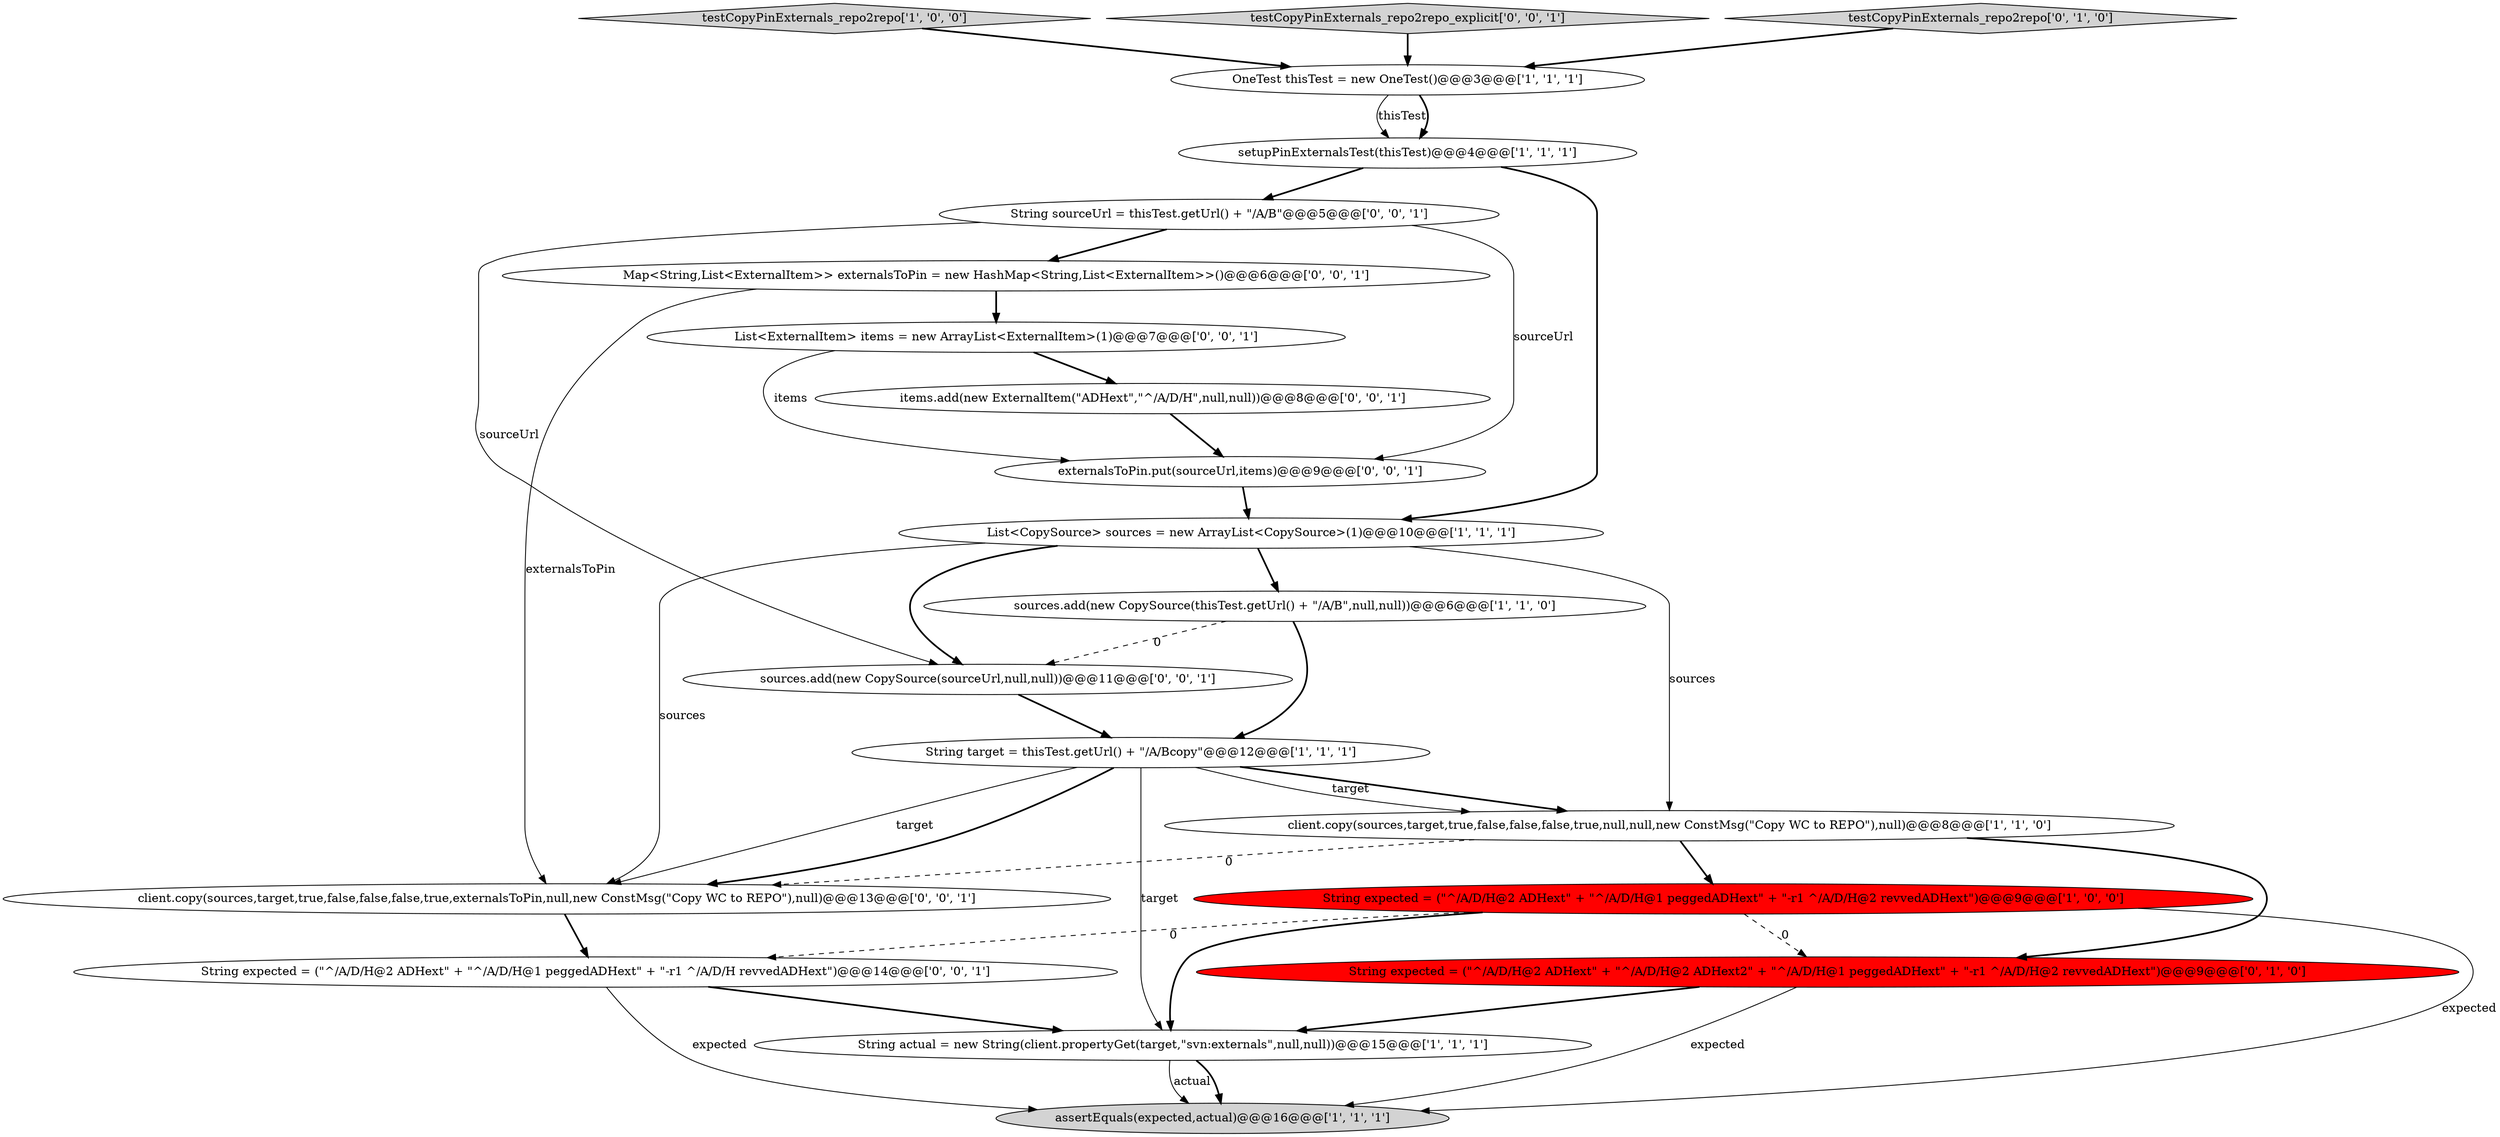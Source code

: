 digraph {
18 [style = filled, label = "Map<String,List<ExternalItem>> externalsToPin = new HashMap<String,List<ExternalItem>>()@@@6@@@['0', '0', '1']", fillcolor = white, shape = ellipse image = "AAA0AAABBB3BBB"];
15 [style = filled, label = "externalsToPin.put(sourceUrl,items)@@@9@@@['0', '0', '1']", fillcolor = white, shape = ellipse image = "AAA0AAABBB3BBB"];
14 [style = filled, label = "sources.add(new CopySource(sourceUrl,null,null))@@@11@@@['0', '0', '1']", fillcolor = white, shape = ellipse image = "AAA0AAABBB3BBB"];
0 [style = filled, label = "testCopyPinExternals_repo2repo['1', '0', '0']", fillcolor = lightgray, shape = diamond image = "AAA0AAABBB1BBB"];
13 [style = filled, label = "List<ExternalItem> items = new ArrayList<ExternalItem>(1)@@@7@@@['0', '0', '1']", fillcolor = white, shape = ellipse image = "AAA0AAABBB3BBB"];
20 [style = filled, label = "client.copy(sources,target,true,false,false,false,true,externalsToPin,null,new ConstMsg(\"Copy WC to REPO\"),null)@@@13@@@['0', '0', '1']", fillcolor = white, shape = ellipse image = "AAA0AAABBB3BBB"];
16 [style = filled, label = "String sourceUrl = thisTest.getUrl() + \"/A/B\"@@@5@@@['0', '0', '1']", fillcolor = white, shape = ellipse image = "AAA0AAABBB3BBB"];
5 [style = filled, label = "assertEquals(expected,actual)@@@16@@@['1', '1', '1']", fillcolor = lightgray, shape = ellipse image = "AAA0AAABBB1BBB"];
8 [style = filled, label = "sources.add(new CopySource(thisTest.getUrl() + \"/A/B\",null,null))@@@6@@@['1', '1', '0']", fillcolor = white, shape = ellipse image = "AAA0AAABBB1BBB"];
4 [style = filled, label = "String expected = (\"^/A/D/H@2 ADHext\" + \"^/A/D/H@1 peggedADHext\" + \"-r1 ^/A/D/H@2 revvedADHext\")@@@9@@@['1', '0', '0']", fillcolor = red, shape = ellipse image = "AAA1AAABBB1BBB"];
1 [style = filled, label = "client.copy(sources,target,true,false,false,false,true,null,null,new ConstMsg(\"Copy WC to REPO\"),null)@@@8@@@['1', '1', '0']", fillcolor = white, shape = ellipse image = "AAA0AAABBB1BBB"];
11 [style = filled, label = "String expected = (\"^/A/D/H@2 ADHext\" + \"^/A/D/H@2 ADHext2\" + \"^/A/D/H@1 peggedADHext\" + \"-r1 ^/A/D/H@2 revvedADHext\")@@@9@@@['0', '1', '0']", fillcolor = red, shape = ellipse image = "AAA1AAABBB2BBB"];
19 [style = filled, label = "items.add(new ExternalItem(\"ADHext\",\"^/A/D/H\",null,null))@@@8@@@['0', '0', '1']", fillcolor = white, shape = ellipse image = "AAA0AAABBB3BBB"];
9 [style = filled, label = "String actual = new String(client.propertyGet(target,\"svn:externals\",null,null))@@@15@@@['1', '1', '1']", fillcolor = white, shape = ellipse image = "AAA0AAABBB1BBB"];
3 [style = filled, label = "String target = thisTest.getUrl() + \"/A/Bcopy\"@@@12@@@['1', '1', '1']", fillcolor = white, shape = ellipse image = "AAA0AAABBB1BBB"];
2 [style = filled, label = "List<CopySource> sources = new ArrayList<CopySource>(1)@@@10@@@['1', '1', '1']", fillcolor = white, shape = ellipse image = "AAA0AAABBB1BBB"];
17 [style = filled, label = "testCopyPinExternals_repo2repo_explicit['0', '0', '1']", fillcolor = lightgray, shape = diamond image = "AAA0AAABBB3BBB"];
10 [style = filled, label = "testCopyPinExternals_repo2repo['0', '1', '0']", fillcolor = lightgray, shape = diamond image = "AAA0AAABBB2BBB"];
12 [style = filled, label = "String expected = (\"^/A/D/H@2 ADHext\" + \"^/A/D/H@1 peggedADHext\" + \"-r1 ^/A/D/H revvedADHext\")@@@14@@@['0', '0', '1']", fillcolor = white, shape = ellipse image = "AAA0AAABBB3BBB"];
7 [style = filled, label = "OneTest thisTest = new OneTest()@@@3@@@['1', '1', '1']", fillcolor = white, shape = ellipse image = "AAA0AAABBB1BBB"];
6 [style = filled, label = "setupPinExternalsTest(thisTest)@@@4@@@['1', '1', '1']", fillcolor = white, shape = ellipse image = "AAA0AAABBB1BBB"];
4->9 [style = bold, label=""];
14->3 [style = bold, label=""];
1->4 [style = bold, label=""];
15->2 [style = bold, label=""];
4->5 [style = solid, label="expected"];
16->18 [style = bold, label=""];
12->5 [style = solid, label="expected"];
3->1 [style = bold, label=""];
16->15 [style = solid, label="sourceUrl"];
18->20 [style = solid, label="externalsToPin"];
8->3 [style = bold, label=""];
7->6 [style = solid, label="thisTest"];
3->20 [style = solid, label="target"];
13->15 [style = solid, label="items"];
8->14 [style = dashed, label="0"];
11->9 [style = bold, label=""];
12->9 [style = bold, label=""];
10->7 [style = bold, label=""];
2->1 [style = solid, label="sources"];
1->11 [style = bold, label=""];
9->5 [style = solid, label="actual"];
0->7 [style = bold, label=""];
6->2 [style = bold, label=""];
1->20 [style = dashed, label="0"];
17->7 [style = bold, label=""];
4->12 [style = dashed, label="0"];
16->14 [style = solid, label="sourceUrl"];
13->19 [style = bold, label=""];
3->20 [style = bold, label=""];
11->5 [style = solid, label="expected"];
6->16 [style = bold, label=""];
3->9 [style = solid, label="target"];
2->14 [style = bold, label=""];
7->6 [style = bold, label=""];
2->20 [style = solid, label="sources"];
20->12 [style = bold, label=""];
18->13 [style = bold, label=""];
9->5 [style = bold, label=""];
4->11 [style = dashed, label="0"];
3->1 [style = solid, label="target"];
19->15 [style = bold, label=""];
2->8 [style = bold, label=""];
}
